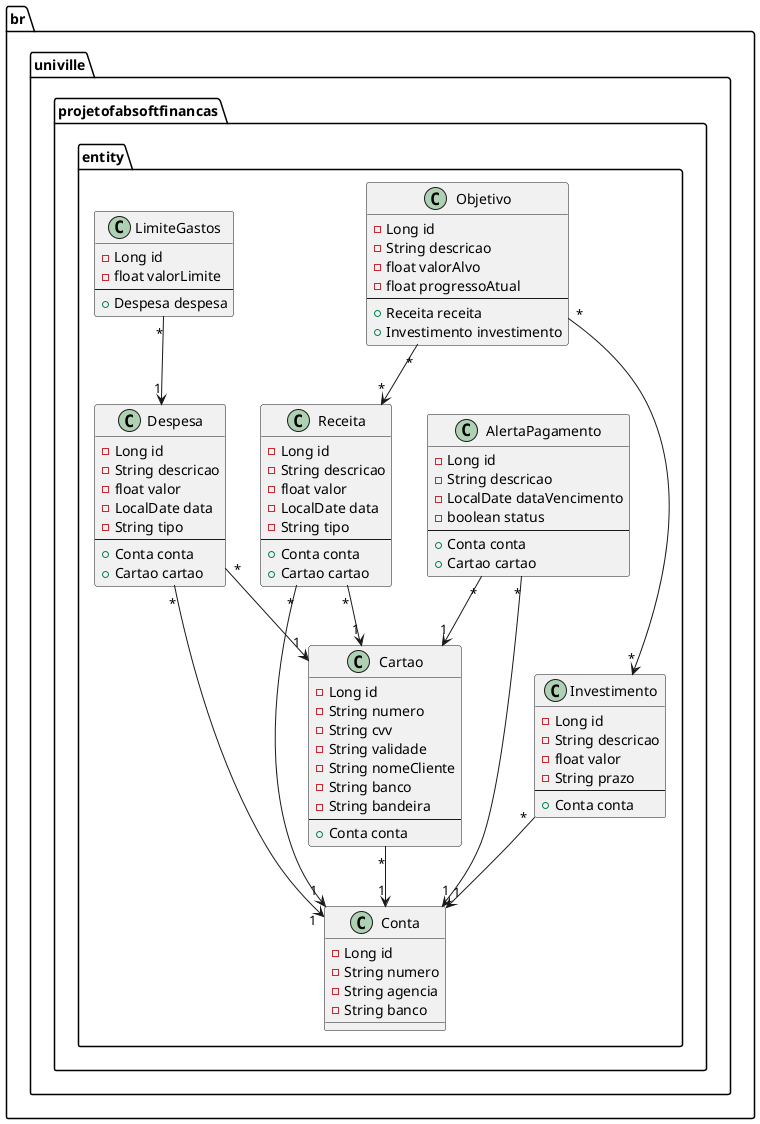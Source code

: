 @startuml
package br.univille.projetofabsoftfinancas.entity {
    class Receita {
        - Long id
        - String descricao
        - float valor
        - LocalDate data
        - String tipo
        --
        + Conta conta
        + Cartao cartao
    }

    class Despesa {
        - Long id
        - String descricao
        - float valor
        - LocalDate data
        - String tipo
        --
        + Conta conta
        + Cartao cartao
    }

    class Conta {
        - Long id
        - String numero
        - String agencia
        - String banco
    }

    class Cartao {
        - Long id
        - String numero
        - String cvv
        - String validade
        - String nomeCliente
        - String banco
        - String bandeira
        --
        + Conta conta
    }

    class Investimento {
        - Long id
        - String descricao
        - float valor
        - String prazo
        --
        + Conta conta
    }

    class AlertaPagamento {
        - Long id
        - String descricao
        - LocalDate dataVencimento
        - boolean status
        --
        + Conta conta
        + Cartao cartao
    }

    class Objetivo {
        - Long id
        - String descricao
        - float valorAlvo
        - float progressoAtual
        --
        + Receita receita
        + Investimento investimento
    }

    class LimiteGastos {
        - Long id
        - float valorLimite
        --
        + Despesa despesa
    }

    Receita "*" --> "1" Conta 
    Receita "*" --> "1" Cartao 
    Despesa "*" --> "1" Conta 
    Despesa "*" --> "1" Cartao 
    Cartao "*" --> "1" Conta 
    Investimento "*" --> "1" Conta 
    AlertaPagamento "*" --> "1" Conta 
    AlertaPagamento "*" --> "1" Cartao 
    Objetivo "*" --> "*" Receita 
    Objetivo "*" --> "*" Investimento 
    LimiteGastos "*" --> "1" Despesa
@enduml